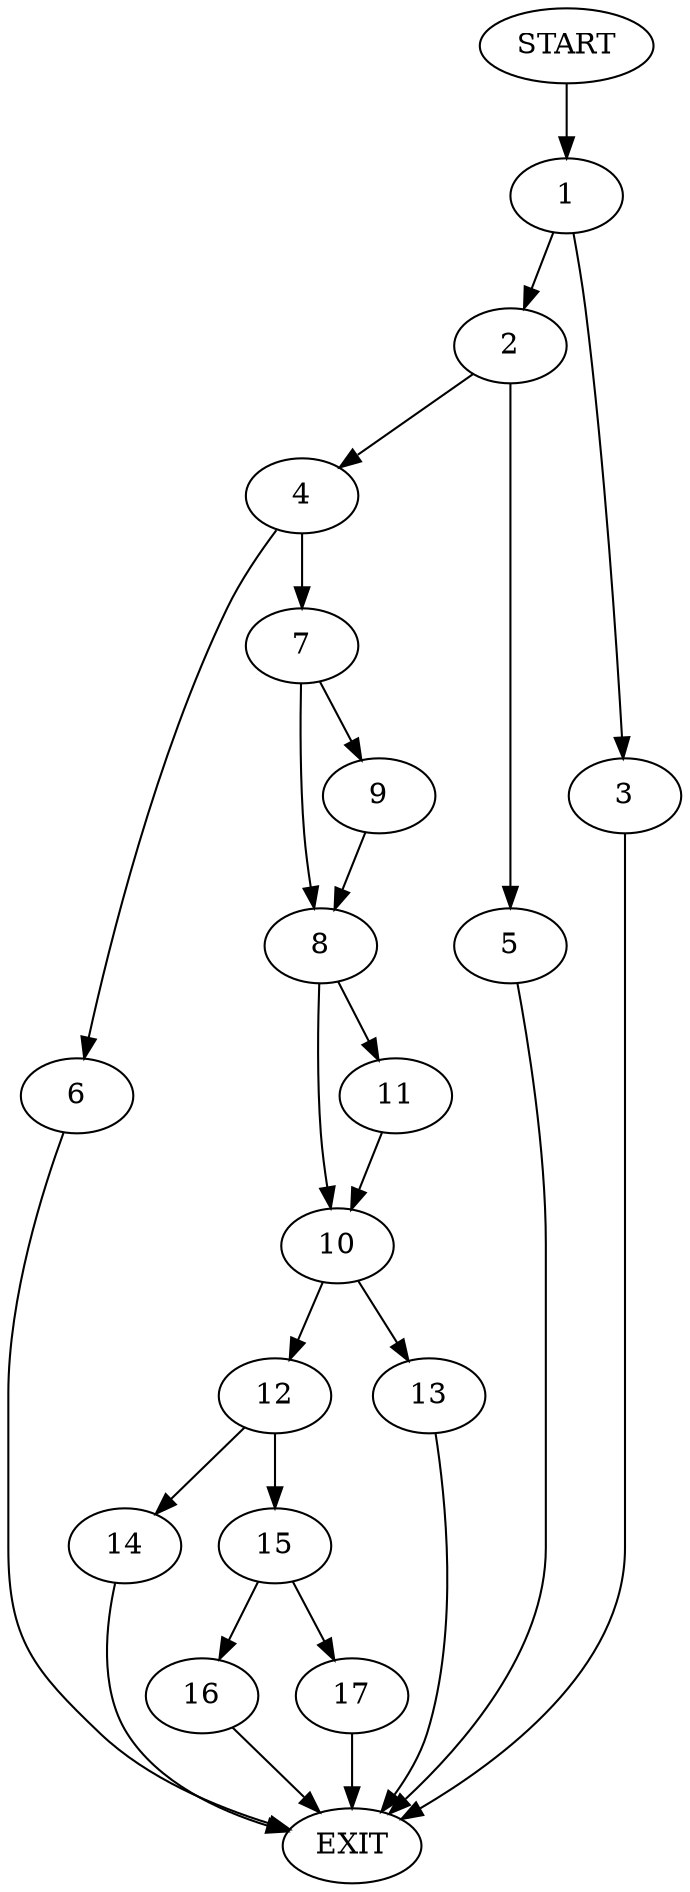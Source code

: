 digraph {
0 [label="START"]
18 [label="EXIT"]
0 -> 1
1 -> 2
1 -> 3
2 -> 4
2 -> 5
3 -> 18
4 -> 6
4 -> 7
5 -> 18
6 -> 18
7 -> 8
7 -> 9
9 -> 8
8 -> 10
8 -> 11
10 -> 12
10 -> 13
11 -> 10
13 -> 18
12 -> 14
12 -> 15
14 -> 18
15 -> 16
15 -> 17
16 -> 18
17 -> 18
}
